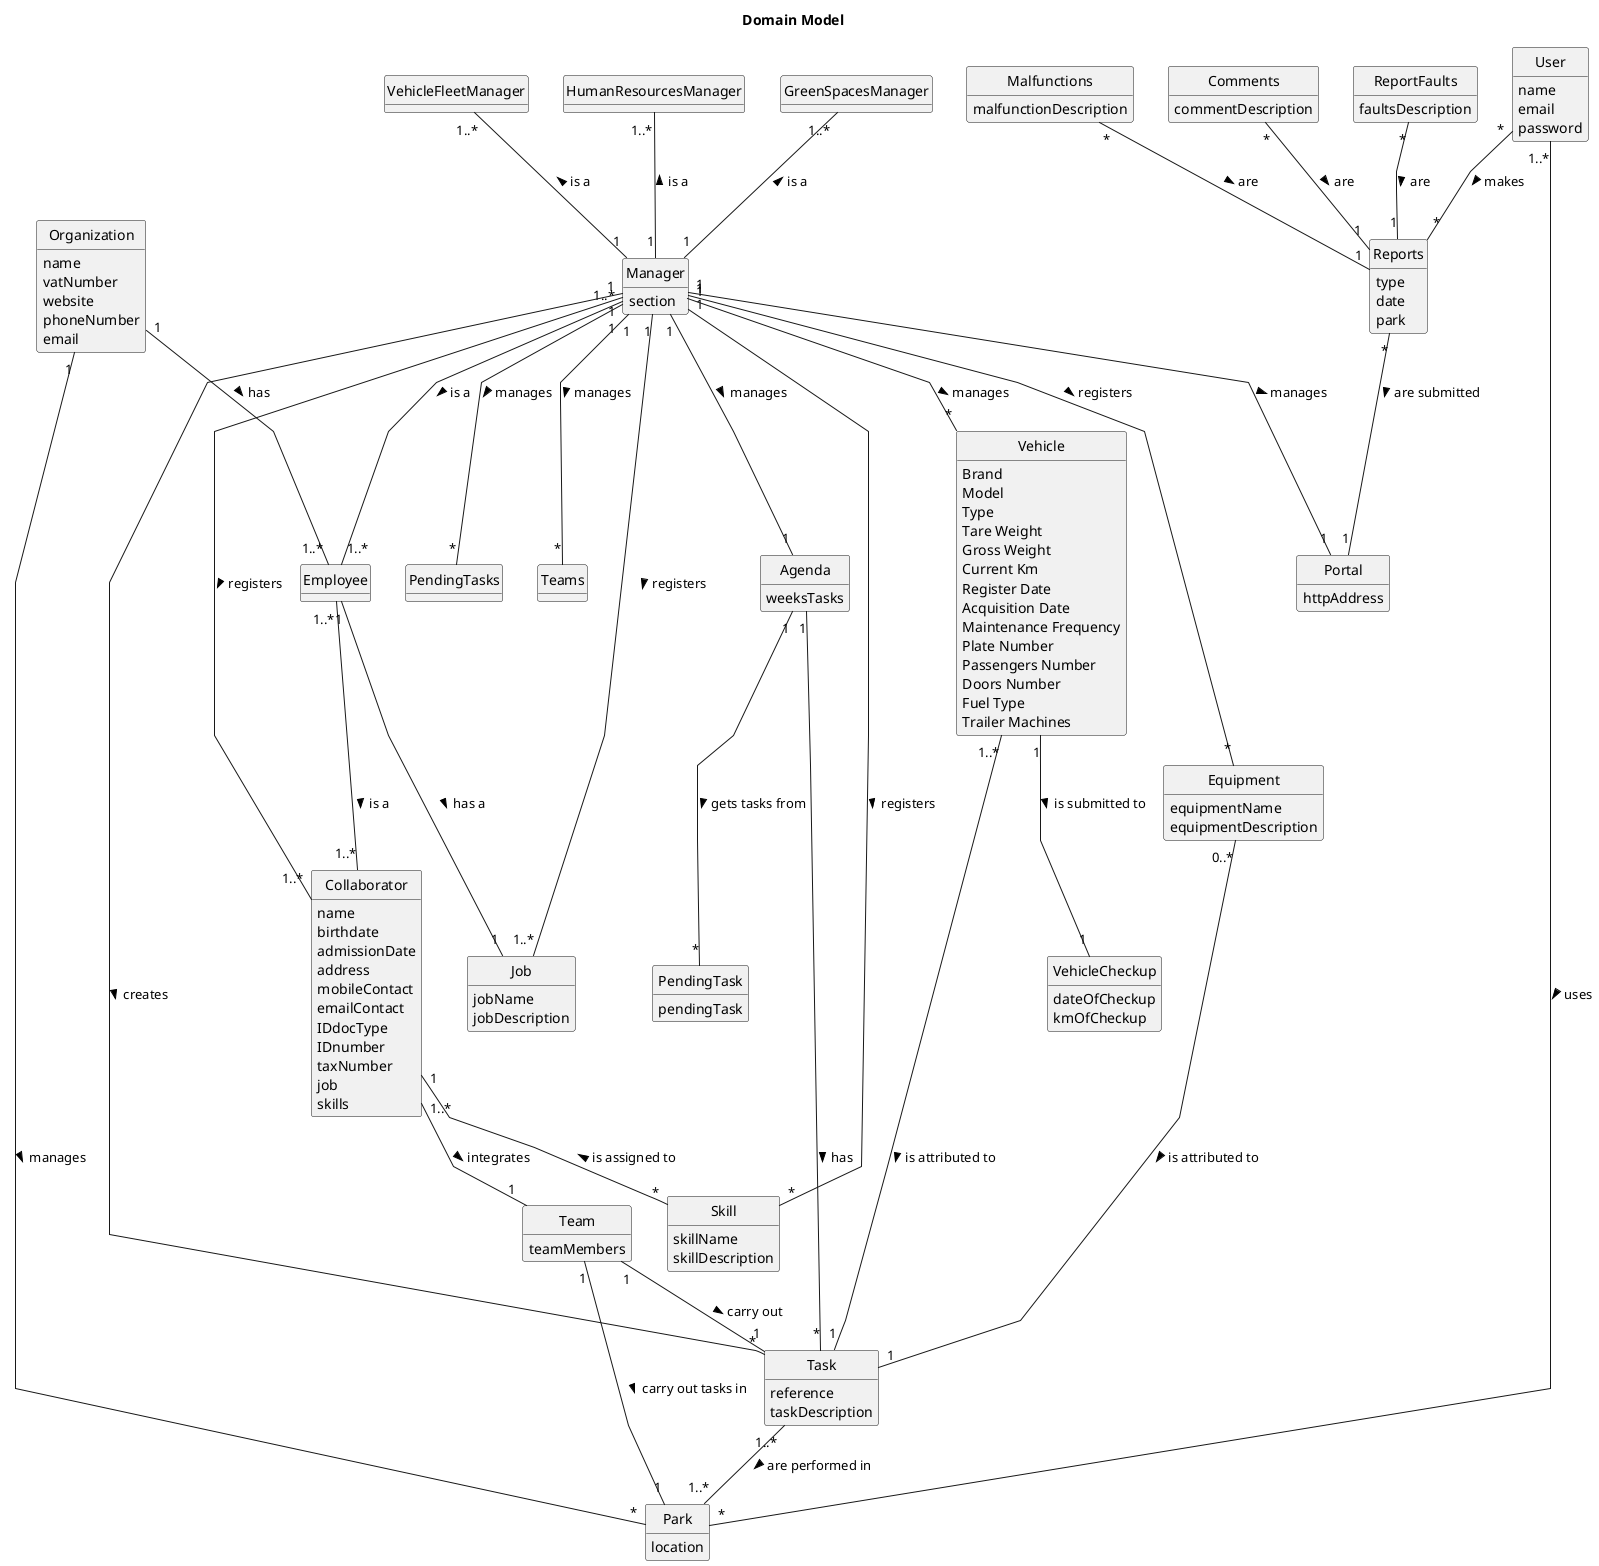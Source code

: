 @startuml
'skinparam monochrome true
skinparam packageStyle rectangle
skinparam shadowing false
skinparam linetype polyline
'left to right direction
skinparam classAttributeIconSize 0
hide circle
hide methods

title Domain Model

class Organization {
    name
    vatNumber
    website
    phoneNumber
    email
}

class Employee {

}

class Collaborator {
    name
    birthdate
    admissionDate
    address
    mobileContact
    emailContact
    IDdocType
    IDnumber
    taxNumber
    job
    skills

}

class Manager {
    section
}

class HumanResourcesManager {

}

class VehicleFleetManager {

}

class GreenSpacesManager {

}

class Skill {
    skillName
    skillDescription
}

class Job {
    jobName
    jobDescription
}

class Vehicle {
    Brand
    Model
    Type
    Tare Weight
    Gross Weight
    Current Km
    Register Date
    Acquisition Date
    Maintenance Frequency
    Plate Number
    Passengers Number
    Doors Number
    Fuel Type
    Trailer Machines
}

class VehicleCheckup{
    dateOfCheckup
    kmOfCheckup
}

class Equipment {
    equipmentName
    equipmentDescription
}

class Agenda {
    weeksTasks
}


class Task {
    reference
    taskDescription

}

class PendingTask{
    pendingTask
}

class Team {
    teamMembers
}

class Park {
    location
}

class Portal {
    httpAddress
}

class User {
    name
    email
    password
}

class Reports {
    type
    date
    park

}

class Comments {
    commentDescription
}

class ReportFaults {
    faultsDescription
}

class Malfunctions {
    malfunctionDescription
}



Manager "1..*" -- "1..*" Employee: is a >
Manager "1" -- "1" Portal: manages >
Manager "1" --up "1..*" Job: registers >
Manager "1" -- "*" Skill: registers >
Manager "1" -- "1..*" Collaborator: registers >
Manager "1" -- "1" Agenda: manages >
Manager "1" -- "*" PendingTasks: manages >
Manager "1" -- "*" Equipment: registers >
Manager "1" -- "*" Vehicle: manages >
Manager "1" -- "*" Task: creates >
Manager "1" -- "*" Teams: manages >
Manager "1" --up "1..*" HumanResourcesManager: is a >
Manager "1" --up "1..*" VehicleFleetManager: is a >
Manager "1" --up "1..*" GreenSpacesManager: is a >

Agenda "1" -- "*" PendingTask: gets tasks from >


User "1..*" -- "*" Park: uses >
User "*" -- "*" Reports: makes >

Comments "*" -- "1" Reports: are >
ReportFaults "*" -- "1" Reports: are >
Malfunctions "*" -- "1" Reports: are >

Team "1" -- "1" Park: carry out tasks in >
Team "1" -- "1" Task: carry out >


Organization "1" -- "*" Park: manages >
Organization "1" -- "1..*" Employee : has >


Employee "1..*" -- "1..*" Collaborator: is a >
Employee "1" -- "1" Job: has a >

Collaborator "1" -- "*" Skill: is assigned to <
Collaborator "1..*" -- "1" Team: integrates >



Vehicle "1..*" -- "1" Task: is attributed to >
Vehicle "1" -- "1" VehicleCheckup: is submitted to >
Equipment "0..*" -- "1" Task: is attributed to >

Agenda "1" -- "*" Task: has >


Task "1..*" -- "1..*" Park: are performed in >



Reports "*" -- "1" Portal: are submitted >

@enduml